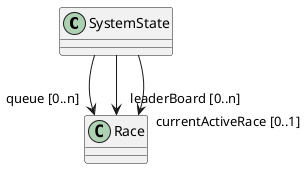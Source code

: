 @startuml

SystemState -down-> "queue [0..n]" Race
SystemState -down-> "leaderBoard [0..n]" Race
SystemState -down-> "currentActiveRace [0..1]" Race

@enduml
